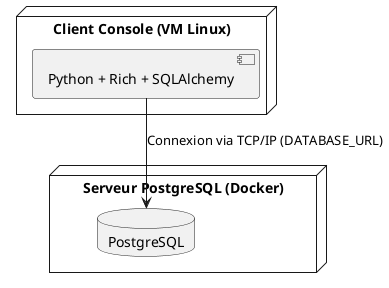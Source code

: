 @startuml Vue_de_deploiement

node "Client Console (VM Linux)" {
  component "Python + Rich + SQLAlchemy"
}

node "Serveur PostgreSQL (Docker)" {
  database "PostgreSQL"
}

"Python + Rich + SQLAlchemy" --> "PostgreSQL" : Connexion via TCP/IP (DATABASE_URL)

@enduml
